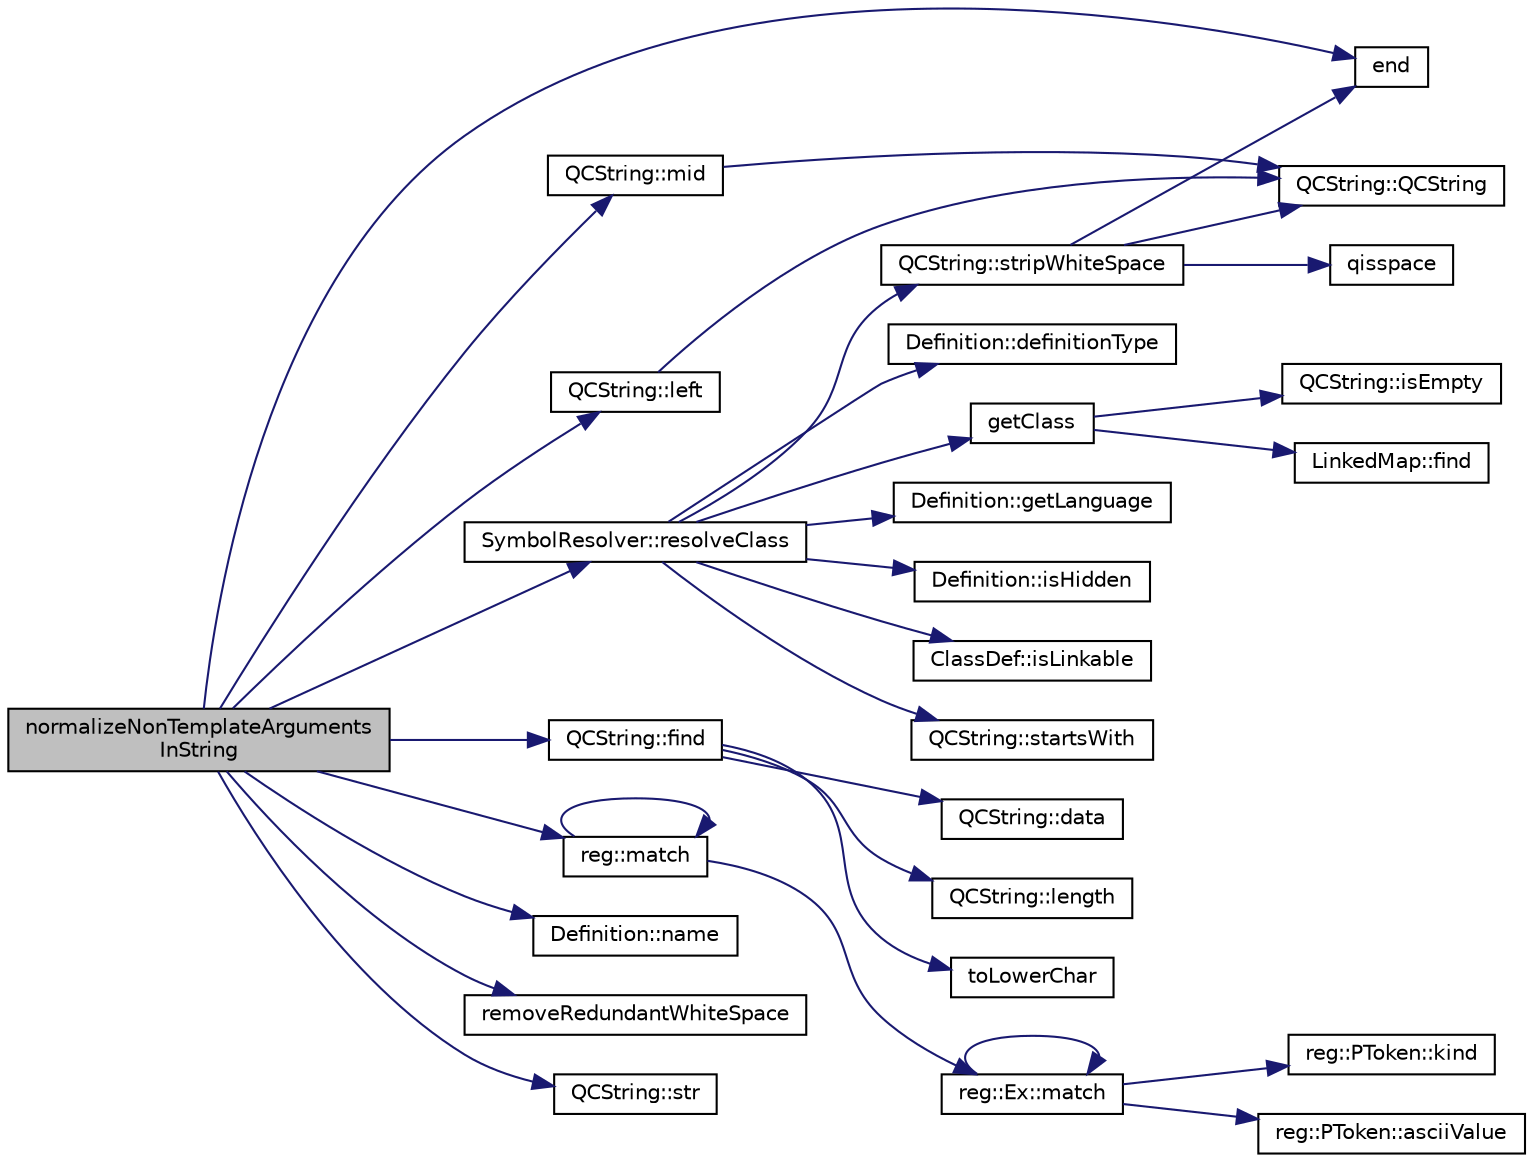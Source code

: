 digraph "normalizeNonTemplateArgumentsInString"
{
 // LATEX_PDF_SIZE
  edge [fontname="Helvetica",fontsize="10",labelfontname="Helvetica",labelfontsize="10"];
  node [fontname="Helvetica",fontsize="10",shape=record];
  rankdir="LR";
  Node1 [label="normalizeNonTemplateArguments\lInString",height=0.2,width=0.4,color="black", fillcolor="grey75", style="filled", fontcolor="black",tooltip=" "];
  Node1 -> Node2 [color="midnightblue",fontsize="10",style="solid",fontname="Helvetica"];
  Node2 [label="end",height=0.2,width=0.4,color="black", fillcolor="white", style="filled",URL="$dir_8cpp.html#abb4720f72b574f81dc4f7aea0e653a64",tooltip=" "];
  Node1 -> Node3 [color="midnightblue",fontsize="10",style="solid",fontname="Helvetica"];
  Node3 [label="QCString::find",height=0.2,width=0.4,color="black", fillcolor="white", style="filled",URL="$classQCString.html#a0182ece6b76dad6475dafb53e2faaf10",tooltip=" "];
  Node3 -> Node4 [color="midnightblue",fontsize="10",style="solid",fontname="Helvetica"];
  Node4 [label="QCString::data",height=0.2,width=0.4,color="black", fillcolor="white", style="filled",URL="$classQCString.html#ac3aa3ac1a1c36d3305eba22a2eb0d098",tooltip=" "];
  Node3 -> Node5 [color="midnightblue",fontsize="10",style="solid",fontname="Helvetica"];
  Node5 [label="QCString::length",height=0.2,width=0.4,color="black", fillcolor="white", style="filled",URL="$classQCString.html#ac52596733e9110b778019946d73fb268",tooltip=" "];
  Node3 -> Node6 [color="midnightblue",fontsize="10",style="solid",fontname="Helvetica"];
  Node6 [label="toLowerChar",height=0.2,width=0.4,color="black", fillcolor="white", style="filled",URL="$qcstring_8cpp.html#a4e545641f98651d4fb8299b407721f9b",tooltip=" "];
  Node1 -> Node7 [color="midnightblue",fontsize="10",style="solid",fontname="Helvetica"];
  Node7 [label="QCString::left",height=0.2,width=0.4,color="black", fillcolor="white", style="filled",URL="$classQCString.html#aecf8b66312c4e97333219cc344c11a4f",tooltip=" "];
  Node7 -> Node8 [color="midnightblue",fontsize="10",style="solid",fontname="Helvetica"];
  Node8 [label="QCString::QCString",height=0.2,width=0.4,color="black", fillcolor="white", style="filled",URL="$classQCString.html#ad691e1087cc03e14e00d1147ae0ecab7",tooltip=" "];
  Node1 -> Node9 [color="midnightblue",fontsize="10",style="solid",fontname="Helvetica"];
  Node9 [label="reg::match",height=0.2,width=0.4,color="black", fillcolor="white", style="filled",URL="$namespacereg.html#a1a29dcc7e2ccf462503adc5d496881ae",tooltip=" "];
  Node9 -> Node9 [color="midnightblue",fontsize="10",style="solid",fontname="Helvetica"];
  Node9 -> Node10 [color="midnightblue",fontsize="10",style="solid",fontname="Helvetica"];
  Node10 [label="reg::Ex::match",height=0.2,width=0.4,color="black", fillcolor="white", style="filled",URL="$classreg_1_1Ex.html#a9fc6293038a87e8995a13c0fdfd11499",tooltip=" "];
  Node10 -> Node11 [color="midnightblue",fontsize="10",style="solid",fontname="Helvetica"];
  Node11 [label="reg::PToken::asciiValue",height=0.2,width=0.4,color="black", fillcolor="white", style="filled",URL="$classreg_1_1PToken.html#a34589c92a4e8ff59eb14c5536e760929",tooltip=" "];
  Node10 -> Node12 [color="midnightblue",fontsize="10",style="solid",fontname="Helvetica"];
  Node12 [label="reg::PToken::kind",height=0.2,width=0.4,color="black", fillcolor="white", style="filled",URL="$classreg_1_1PToken.html#a5b947291aff91a346d6526074989a9fa",tooltip=" "];
  Node10 -> Node10 [color="midnightblue",fontsize="10",style="solid",fontname="Helvetica"];
  Node1 -> Node13 [color="midnightblue",fontsize="10",style="solid",fontname="Helvetica"];
  Node13 [label="QCString::mid",height=0.2,width=0.4,color="black", fillcolor="white", style="filled",URL="$classQCString.html#a27136caf9c0bc4daca574cda6f113551",tooltip=" "];
  Node13 -> Node8 [color="midnightblue",fontsize="10",style="solid",fontname="Helvetica"];
  Node1 -> Node14 [color="midnightblue",fontsize="10",style="solid",fontname="Helvetica"];
  Node14 [label="Definition::name",height=0.2,width=0.4,color="black", fillcolor="white", style="filled",URL="$classDefinition.html#a9374fedd7f64fea7e0e164302d1a9e61",tooltip=" "];
  Node1 -> Node15 [color="midnightblue",fontsize="10",style="solid",fontname="Helvetica"];
  Node15 [label="removeRedundantWhiteSpace",height=0.2,width=0.4,color="black", fillcolor="white", style="filled",URL="$util_8cpp.html#a0940360aa6d41fd2496603fc565e3996",tooltip=" "];
  Node1 -> Node16 [color="midnightblue",fontsize="10",style="solid",fontname="Helvetica"];
  Node16 [label="SymbolResolver::resolveClass",height=0.2,width=0.4,color="black", fillcolor="white", style="filled",URL="$classSymbolResolver.html#a7d24640728b220c0b98554dbc7aa9d5f",tooltip=" "];
  Node16 -> Node17 [color="midnightblue",fontsize="10",style="solid",fontname="Helvetica"];
  Node17 [label="Definition::definitionType",height=0.2,width=0.4,color="black", fillcolor="white", style="filled",URL="$classDefinition.html#a526c39074637d4b17a3f67df56d961ff",tooltip=" "];
  Node16 -> Node18 [color="midnightblue",fontsize="10",style="solid",fontname="Helvetica"];
  Node18 [label="getClass",height=0.2,width=0.4,color="black", fillcolor="white", style="filled",URL="$classdef_8cpp.html#a9682735bd2cf0656eaa944f8b3e364a2",tooltip=" "];
  Node18 -> Node19 [color="midnightblue",fontsize="10",style="solid",fontname="Helvetica"];
  Node19 [label="LinkedMap::find",height=0.2,width=0.4,color="black", fillcolor="white", style="filled",URL="$classLinkedMap.html#ad7659775b7de962b4fe0921456baf4f4",tooltip=" "];
  Node18 -> Node20 [color="midnightblue",fontsize="10",style="solid",fontname="Helvetica"];
  Node20 [label="QCString::isEmpty",height=0.2,width=0.4,color="black", fillcolor="white", style="filled",URL="$classQCString.html#a621c4090d69ad7d05ef8e5234376c3d8",tooltip=" "];
  Node16 -> Node21 [color="midnightblue",fontsize="10",style="solid",fontname="Helvetica"];
  Node21 [label="Definition::getLanguage",height=0.2,width=0.4,color="black", fillcolor="white", style="filled",URL="$classDefinition.html#a0dda9f50f2f9754e6341a10373eafec7",tooltip=" "];
  Node16 -> Node22 [color="midnightblue",fontsize="10",style="solid",fontname="Helvetica"];
  Node22 [label="Definition::isHidden",height=0.2,width=0.4,color="black", fillcolor="white", style="filled",URL="$classDefinition.html#a930740d353cfe143eb9efe0d12b7f938",tooltip=" "];
  Node16 -> Node23 [color="midnightblue",fontsize="10",style="solid",fontname="Helvetica"];
  Node23 [label="ClassDef::isLinkable",height=0.2,width=0.4,color="black", fillcolor="white", style="filled",URL="$classClassDef.html#a659ebf886a21ea56b51354c22b91b0dc",tooltip=" "];
  Node16 -> Node24 [color="midnightblue",fontsize="10",style="solid",fontname="Helvetica"];
  Node24 [label="QCString::startsWith",height=0.2,width=0.4,color="black", fillcolor="white", style="filled",URL="$classQCString.html#a1f43c0a4958cf17f086dc0e3a4b13a68",tooltip=" "];
  Node16 -> Node25 [color="midnightblue",fontsize="10",style="solid",fontname="Helvetica"];
  Node25 [label="QCString::stripWhiteSpace",height=0.2,width=0.4,color="black", fillcolor="white", style="filled",URL="$classQCString.html#a66269a694d9e6961bfd145bb4ca72f42",tooltip="returns a copy of this string with leading and trailing whitespace removed"];
  Node25 -> Node2 [color="midnightblue",fontsize="10",style="solid",fontname="Helvetica"];
  Node25 -> Node8 [color="midnightblue",fontsize="10",style="solid",fontname="Helvetica"];
  Node25 -> Node26 [color="midnightblue",fontsize="10",style="solid",fontname="Helvetica"];
  Node26 [label="qisspace",height=0.2,width=0.4,color="black", fillcolor="white", style="filled",URL="$qcstring_8h.html#a77c877f20c7388af72f6a936072b5109",tooltip=" "];
  Node1 -> Node27 [color="midnightblue",fontsize="10",style="solid",fontname="Helvetica"];
  Node27 [label="QCString::str",height=0.2,width=0.4,color="black", fillcolor="white", style="filled",URL="$classQCString.html#a9824b07232eea418ab3b3e7dc3178eec",tooltip=" "];
}
